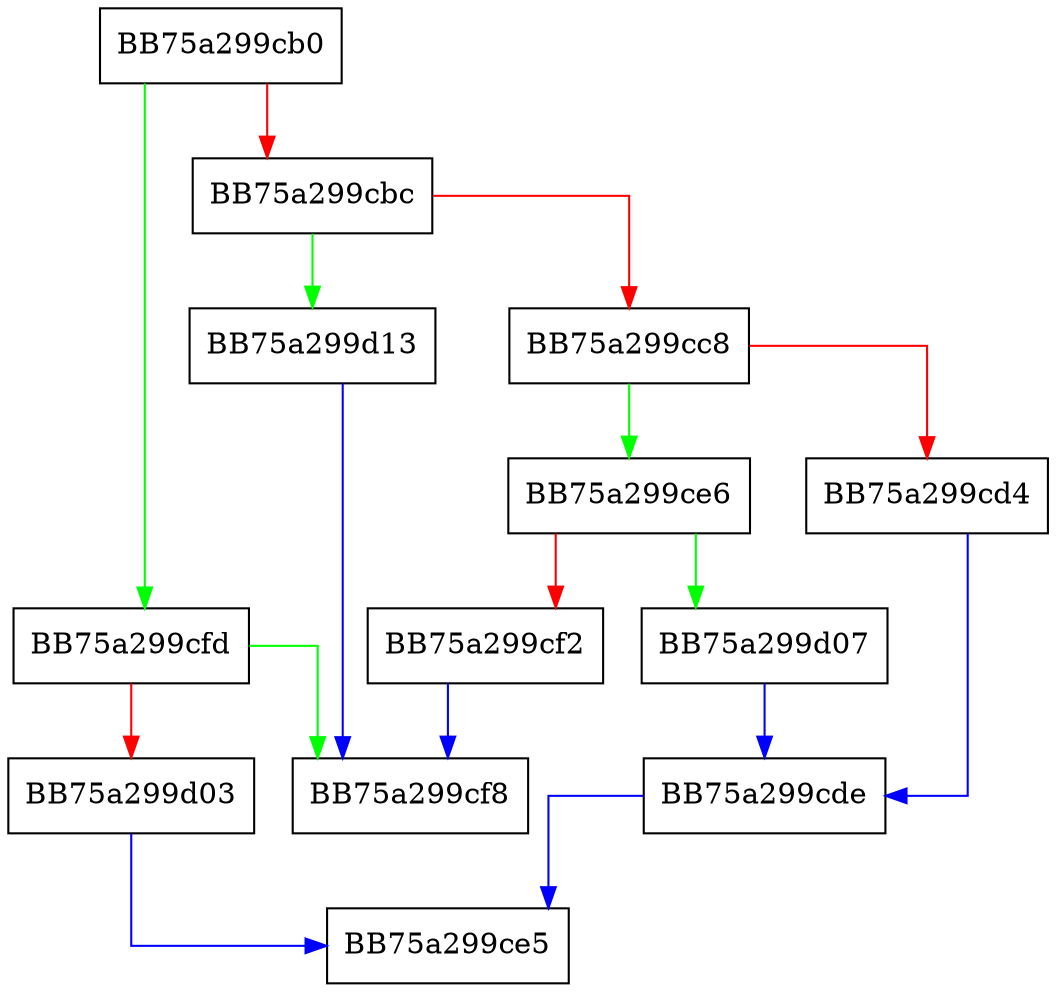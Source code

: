 digraph sqlite3DbMallocRawNN {
  node [shape="box"];
  graph [splines=ortho];
  BB75a299cb0 -> BB75a299cfd [color="green"];
  BB75a299cb0 -> BB75a299cbc [color="red"];
  BB75a299cbc -> BB75a299d13 [color="green"];
  BB75a299cbc -> BB75a299cc8 [color="red"];
  BB75a299cc8 -> BB75a299ce6 [color="green"];
  BB75a299cc8 -> BB75a299cd4 [color="red"];
  BB75a299cd4 -> BB75a299cde [color="blue"];
  BB75a299cde -> BB75a299ce5 [color="blue"];
  BB75a299ce6 -> BB75a299d07 [color="green"];
  BB75a299ce6 -> BB75a299cf2 [color="red"];
  BB75a299cf2 -> BB75a299cf8 [color="blue"];
  BB75a299cfd -> BB75a299cf8 [color="green"];
  BB75a299cfd -> BB75a299d03 [color="red"];
  BB75a299d03 -> BB75a299ce5 [color="blue"];
  BB75a299d07 -> BB75a299cde [color="blue"];
  BB75a299d13 -> BB75a299cf8 [color="blue"];
}